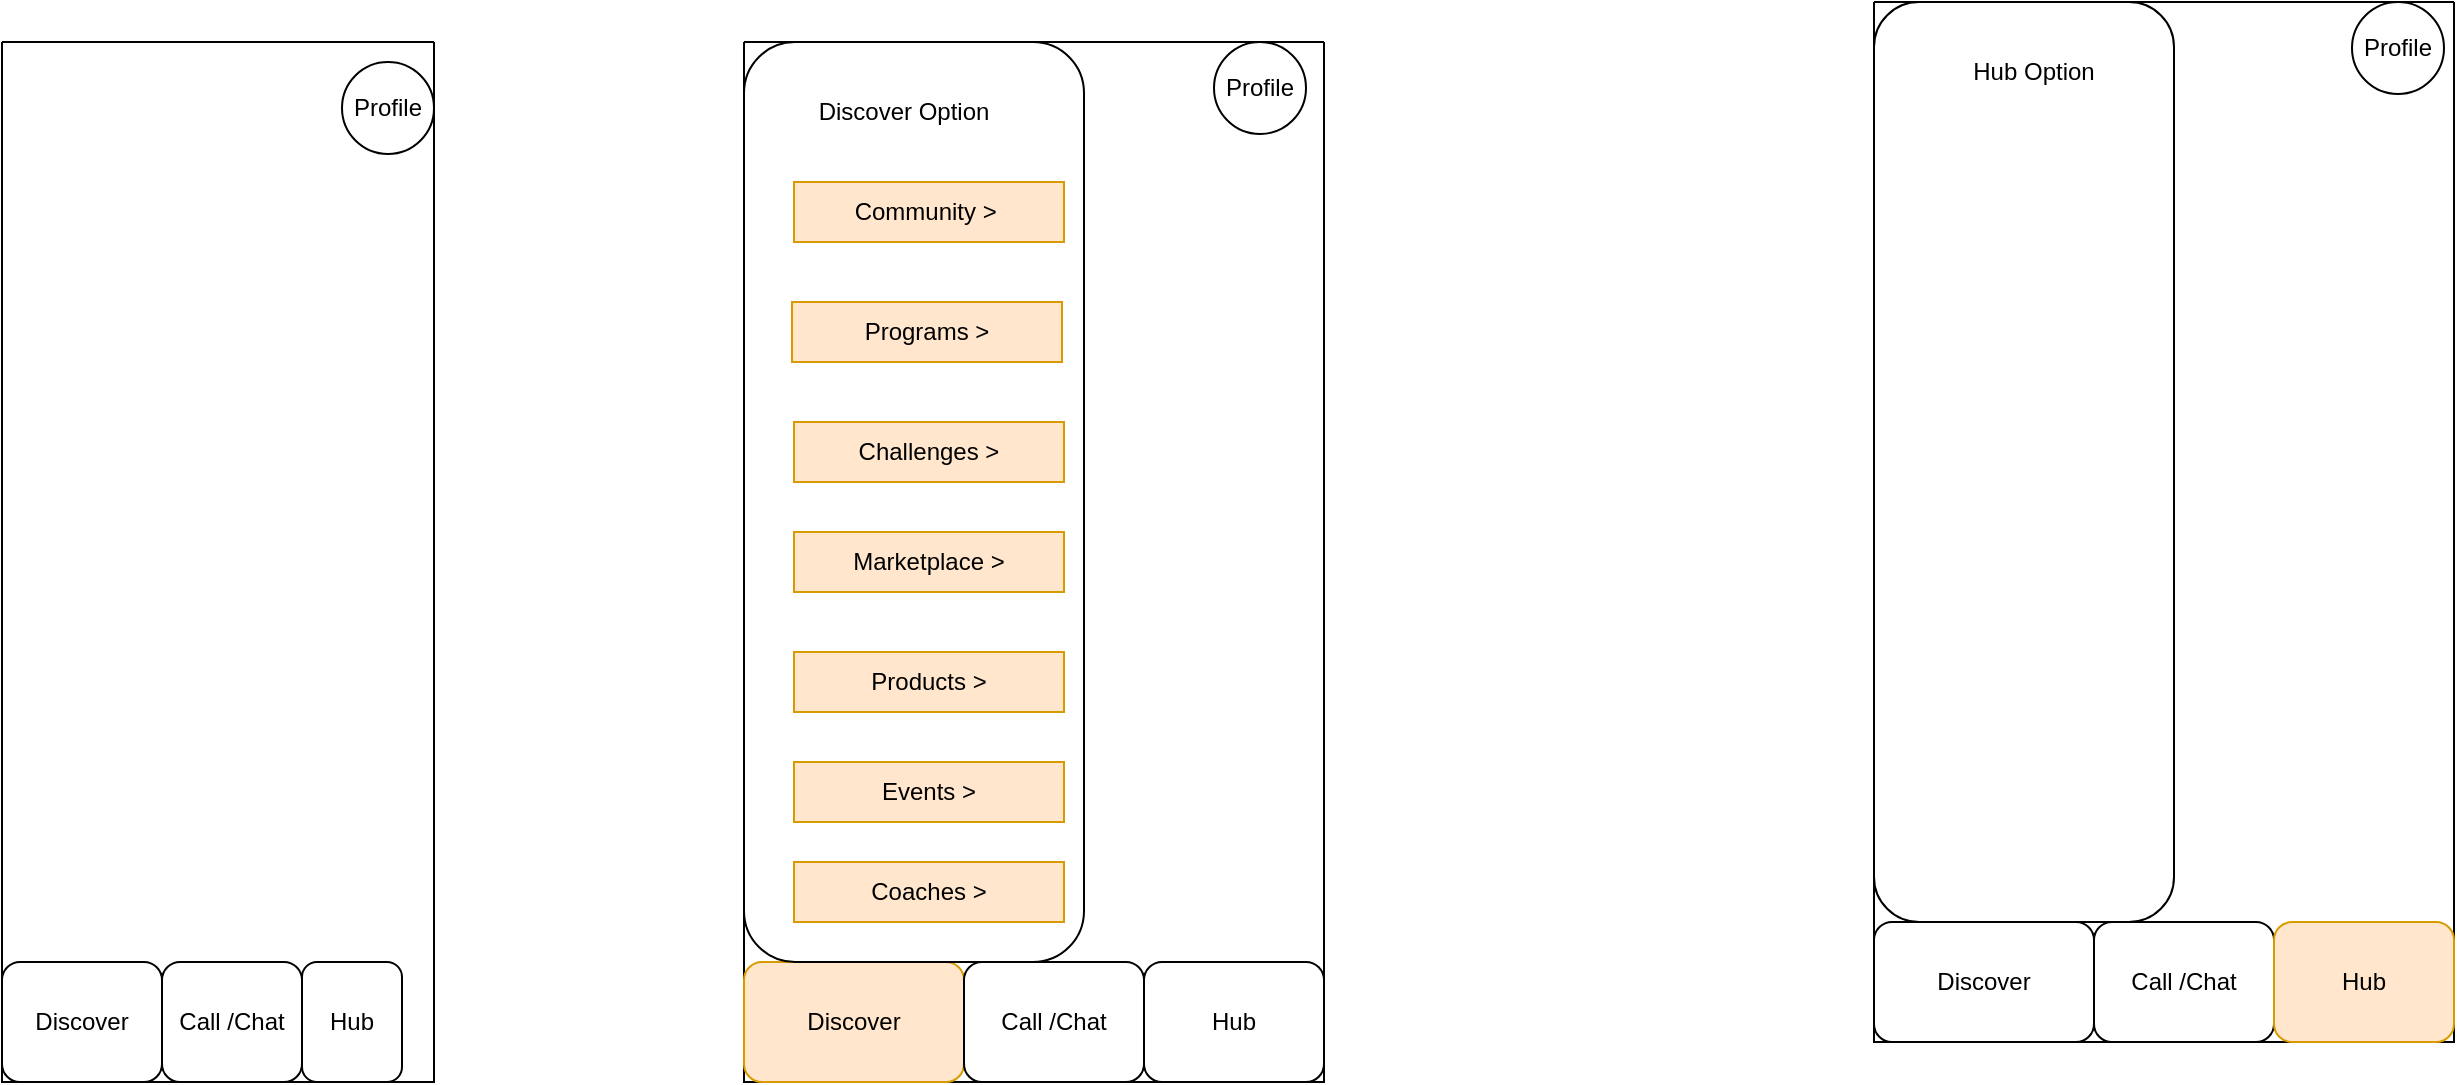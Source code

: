 <mxfile version="24.2.5" type="github">
  <diagram name="Page-1" id="2mgG1ZenihQPI38-4Km9">
    <mxGraphModel dx="1483" dy="911" grid="1" gridSize="10" guides="1" tooltips="1" connect="1" arrows="1" fold="1" page="1" pageScale="1" pageWidth="850" pageHeight="1100" math="0" shadow="0">
      <root>
        <mxCell id="0" />
        <mxCell id="1" parent="0" />
        <mxCell id="apzST0HvyVAaXvDr1p3V-2" value="" style="swimlane;startSize=0;" vertex="1" parent="1">
          <mxGeometry x="54" y="50" width="216" height="520" as="geometry" />
        </mxCell>
        <mxCell id="apzST0HvyVAaXvDr1p3V-3" value="Discover" style="rounded=1;whiteSpace=wrap;html=1;" vertex="1" parent="apzST0HvyVAaXvDr1p3V-2">
          <mxGeometry y="460" width="80" height="60" as="geometry" />
        </mxCell>
        <mxCell id="apzST0HvyVAaXvDr1p3V-4" value="Call /Chat" style="rounded=1;whiteSpace=wrap;html=1;" vertex="1" parent="apzST0HvyVAaXvDr1p3V-2">
          <mxGeometry x="80" y="460" width="70" height="60" as="geometry" />
        </mxCell>
        <mxCell id="apzST0HvyVAaXvDr1p3V-5" value="Hub" style="rounded=1;whiteSpace=wrap;html=1;" vertex="1" parent="apzST0HvyVAaXvDr1p3V-2">
          <mxGeometry x="150" y="460" width="50" height="60" as="geometry" />
        </mxCell>
        <mxCell id="apzST0HvyVAaXvDr1p3V-23" value="Profile" style="ellipse;whiteSpace=wrap;html=1;aspect=fixed;" vertex="1" parent="apzST0HvyVAaXvDr1p3V-2">
          <mxGeometry x="170" y="10" width="46" height="46" as="geometry" />
        </mxCell>
        <mxCell id="apzST0HvyVAaXvDr1p3V-8" value="" style="swimlane;startSize=0;" vertex="1" parent="1">
          <mxGeometry x="990" y="30" width="290" height="520" as="geometry" />
        </mxCell>
        <mxCell id="apzST0HvyVAaXvDr1p3V-9" value="Discover" style="rounded=1;whiteSpace=wrap;html=1;" vertex="1" parent="apzST0HvyVAaXvDr1p3V-8">
          <mxGeometry y="460" width="110" height="60" as="geometry" />
        </mxCell>
        <mxCell id="apzST0HvyVAaXvDr1p3V-10" value="Call /Chat" style="rounded=1;whiteSpace=wrap;html=1;" vertex="1" parent="apzST0HvyVAaXvDr1p3V-8">
          <mxGeometry x="110" y="460" width="90" height="60" as="geometry" />
        </mxCell>
        <mxCell id="apzST0HvyVAaXvDr1p3V-11" value="Hub" style="rounded=1;whiteSpace=wrap;html=1;fillColor=#ffe6cc;strokeColor=#d79b00;" vertex="1" parent="apzST0HvyVAaXvDr1p3V-8">
          <mxGeometry x="200" y="460" width="90" height="60" as="geometry" />
        </mxCell>
        <mxCell id="apzST0HvyVAaXvDr1p3V-12" value="" style="rounded=1;whiteSpace=wrap;html=1;" vertex="1" parent="apzST0HvyVAaXvDr1p3V-8">
          <mxGeometry width="150" height="460" as="geometry" />
        </mxCell>
        <mxCell id="apzST0HvyVAaXvDr1p3V-15" value="Hub Option" style="text;html=1;align=center;verticalAlign=middle;whiteSpace=wrap;rounded=0;" vertex="1" parent="apzST0HvyVAaXvDr1p3V-8">
          <mxGeometry x="30" y="20" width="100" height="30" as="geometry" />
        </mxCell>
        <mxCell id="apzST0HvyVAaXvDr1p3V-32" value="Profile" style="ellipse;whiteSpace=wrap;html=1;aspect=fixed;" vertex="1" parent="apzST0HvyVAaXvDr1p3V-8">
          <mxGeometry x="239" width="46" height="46" as="geometry" />
        </mxCell>
        <mxCell id="apzST0HvyVAaXvDr1p3V-16" value="" style="swimlane;startSize=0;" vertex="1" parent="1">
          <mxGeometry x="425" y="50" width="290" height="520" as="geometry" />
        </mxCell>
        <mxCell id="apzST0HvyVAaXvDr1p3V-17" value="Discover" style="rounded=1;whiteSpace=wrap;html=1;fillColor=#ffe6cc;strokeColor=#d79b00;" vertex="1" parent="apzST0HvyVAaXvDr1p3V-16">
          <mxGeometry y="460" width="110" height="60" as="geometry" />
        </mxCell>
        <mxCell id="apzST0HvyVAaXvDr1p3V-18" value="Call /Chat" style="rounded=1;whiteSpace=wrap;html=1;" vertex="1" parent="apzST0HvyVAaXvDr1p3V-16">
          <mxGeometry x="110" y="460" width="90" height="60" as="geometry" />
        </mxCell>
        <mxCell id="apzST0HvyVAaXvDr1p3V-19" value="Hub" style="rounded=1;whiteSpace=wrap;html=1;" vertex="1" parent="apzST0HvyVAaXvDr1p3V-16">
          <mxGeometry x="200" y="460" width="90" height="60" as="geometry" />
        </mxCell>
        <mxCell id="apzST0HvyVAaXvDr1p3V-20" value="" style="rounded=1;whiteSpace=wrap;html=1;" vertex="1" parent="apzST0HvyVAaXvDr1p3V-16">
          <mxGeometry width="170" height="460" as="geometry" />
        </mxCell>
        <mxCell id="apzST0HvyVAaXvDr1p3V-21" value="Discover Option" style="text;html=1;align=center;verticalAlign=middle;whiteSpace=wrap;rounded=0;" vertex="1" parent="apzST0HvyVAaXvDr1p3V-16">
          <mxGeometry x="30" y="20" width="100" height="30" as="geometry" />
        </mxCell>
        <mxCell id="apzST0HvyVAaXvDr1p3V-30" value="Profile" style="ellipse;whiteSpace=wrap;html=1;aspect=fixed;" vertex="1" parent="apzST0HvyVAaXvDr1p3V-16">
          <mxGeometry x="235" width="46" height="46" as="geometry" />
        </mxCell>
        <mxCell id="apzST0HvyVAaXvDr1p3V-33" value="Challenges &amp;gt;" style="text;html=1;align=center;verticalAlign=middle;whiteSpace=wrap;rounded=0;fillColor=#ffe6cc;strokeColor=#d79b00;" vertex="1" parent="apzST0HvyVAaXvDr1p3V-16">
          <mxGeometry x="25" y="190" width="135" height="30" as="geometry" />
        </mxCell>
        <mxCell id="apzST0HvyVAaXvDr1p3V-36" value="Products &amp;gt;" style="text;html=1;align=center;verticalAlign=middle;whiteSpace=wrap;rounded=0;fillColor=#ffe6cc;strokeColor=#d79b00;" vertex="1" parent="apzST0HvyVAaXvDr1p3V-16">
          <mxGeometry x="25" y="305" width="135" height="30" as="geometry" />
        </mxCell>
        <mxCell id="apzST0HvyVAaXvDr1p3V-37" value="Marketplace &amp;gt;" style="text;html=1;align=center;verticalAlign=middle;whiteSpace=wrap;rounded=0;fillColor=#ffe6cc;strokeColor=#d79b00;" vertex="1" parent="apzST0HvyVAaXvDr1p3V-16">
          <mxGeometry x="25" y="245" width="135" height="30" as="geometry" />
        </mxCell>
        <mxCell id="apzST0HvyVAaXvDr1p3V-38" value="Events &amp;gt;" style="text;html=1;align=center;verticalAlign=middle;whiteSpace=wrap;rounded=0;fillColor=#ffe6cc;strokeColor=#d79b00;" vertex="1" parent="apzST0HvyVAaXvDr1p3V-16">
          <mxGeometry x="25" y="360" width="135" height="30" as="geometry" />
        </mxCell>
        <mxCell id="apzST0HvyVAaXvDr1p3V-39" value="Coaches &amp;gt;" style="text;html=1;align=center;verticalAlign=middle;whiteSpace=wrap;rounded=0;fillColor=#ffe6cc;strokeColor=#d79b00;" vertex="1" parent="apzST0HvyVAaXvDr1p3V-16">
          <mxGeometry x="25" y="410" width="135" height="30" as="geometry" />
        </mxCell>
        <mxCell id="apzST0HvyVAaXvDr1p3V-34" value="Community &amp;gt;&amp;nbsp;" style="text;html=1;align=center;verticalAlign=middle;whiteSpace=wrap;rounded=0;fillColor=#ffe6cc;strokeColor=#d79b00;" vertex="1" parent="1">
          <mxGeometry x="450" y="120" width="135" height="30" as="geometry" />
        </mxCell>
        <mxCell id="apzST0HvyVAaXvDr1p3V-35" value="Programs &amp;gt;" style="text;html=1;align=center;verticalAlign=middle;whiteSpace=wrap;rounded=0;fillColor=#ffe6cc;strokeColor=#d79b00;" vertex="1" parent="1">
          <mxGeometry x="449" y="180" width="135" height="30" as="geometry" />
        </mxCell>
      </root>
    </mxGraphModel>
  </diagram>
</mxfile>
